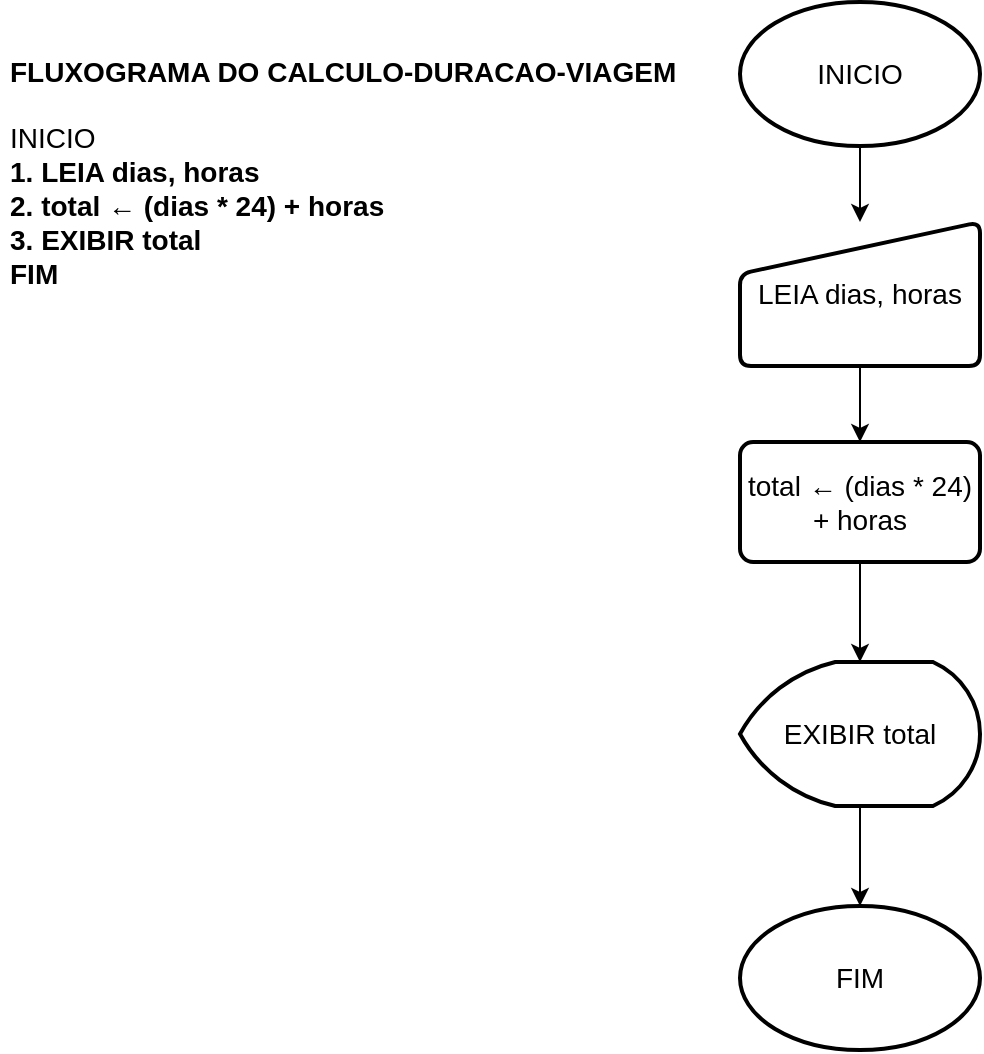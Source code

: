 <mxfile version="20.8.10" type="device"><diagram id="tsbJAYpsVNB5P6qCV46L" name="Page-1"><mxGraphModel dx="864" dy="542" grid="1" gridSize="10" guides="1" tooltips="1" connect="1" arrows="1" fold="1" page="1" pageScale="1" pageWidth="900" pageHeight="1600" math="0" shadow="0"><root><mxCell id="0"/><mxCell id="1" parent="0"/><mxCell id="Oo08Bt4hd4fjai2zzBZA-18" value="&lt;br&gt;FLUXOGRAMA DO CALCULO-DURACAO-VIAGEM&lt;br&gt;&lt;span style=&quot;font-weight: normal;&quot;&gt;&lt;br&gt;INICIO&lt;br&gt;&lt;/span&gt;1. LEIA dias, horas&lt;br&gt;2. total ← (dias * 24) + horas&lt;br&gt;3. EXIBIR total&lt;br&gt;FIM" style="text;html=1;strokeColor=none;fillColor=none;spacing=5;spacingTop=-20;whiteSpace=wrap;overflow=hidden;rounded=0;fontSize=14;fontStyle=1" vertex="1" parent="1"><mxGeometry x="40" y="60" width="350" height="140" as="geometry"/></mxCell><mxCell id="Oo08Bt4hd4fjai2zzBZA-19" value="" style="group" vertex="1" connectable="0" parent="1"><mxGeometry x="410" y="40" width="120" height="524" as="geometry"/></mxCell><mxCell id="Oo08Bt4hd4fjai2zzBZA-2" value="INICIO" style="strokeWidth=2;html=1;shape=mxgraph.flowchart.start_1;whiteSpace=wrap;aspect=fixed;fontSize=14;" vertex="1" parent="Oo08Bt4hd4fjai2zzBZA-19"><mxGeometry width="120" height="72" as="geometry"/></mxCell><mxCell id="Oo08Bt4hd4fjai2zzBZA-11" value="LEIA dias, horas" style="html=1;strokeWidth=2;shape=manualInput;whiteSpace=wrap;rounded=1;size=26;arcSize=11;fontSize=14;verticalAlign=middle;labelPosition=center;verticalLabelPosition=middle;align=center;labelBackgroundColor=default;aspect=fixed;" vertex="1" parent="Oo08Bt4hd4fjai2zzBZA-19"><mxGeometry y="110" width="120" height="72" as="geometry"/></mxCell><mxCell id="Oo08Bt4hd4fjai2zzBZA-10" value="" style="edgeStyle=orthogonalEdgeStyle;rounded=0;orthogonalLoop=1;jettySize=auto;html=1;" edge="1" parent="Oo08Bt4hd4fjai2zzBZA-19" source="Oo08Bt4hd4fjai2zzBZA-2" target="Oo08Bt4hd4fjai2zzBZA-11"><mxGeometry relative="1" as="geometry"><mxPoint x="60" y="140" as="targetPoint"/></mxGeometry></mxCell><mxCell id="Oo08Bt4hd4fjai2zzBZA-12" value="total ← (dias * 24) + horas" style="whiteSpace=wrap;html=1;strokeWidth=2;rounded=1;arcSize=11;labelBackgroundColor=default;fontSize=14;aspect=fixed;" vertex="1" parent="Oo08Bt4hd4fjai2zzBZA-19"><mxGeometry y="220" width="120" height="60" as="geometry"/></mxCell><mxCell id="Oo08Bt4hd4fjai2zzBZA-13" value="" style="edgeStyle=orthogonalEdgeStyle;rounded=0;orthogonalLoop=1;jettySize=auto;html=1;fontSize=12;" edge="1" parent="Oo08Bt4hd4fjai2zzBZA-19" source="Oo08Bt4hd4fjai2zzBZA-11" target="Oo08Bt4hd4fjai2zzBZA-12"><mxGeometry relative="1" as="geometry"/></mxCell><mxCell id="Oo08Bt4hd4fjai2zzBZA-15" value="EXIBIR total" style="strokeWidth=2;html=1;shape=mxgraph.flowchart.display;whiteSpace=wrap;labelBackgroundColor=default;fontSize=14;aspect=fixed;" vertex="1" parent="Oo08Bt4hd4fjai2zzBZA-19"><mxGeometry y="330" width="120" height="72" as="geometry"/></mxCell><mxCell id="Oo08Bt4hd4fjai2zzBZA-14" value="" style="edgeStyle=orthogonalEdgeStyle;rounded=0;orthogonalLoop=1;jettySize=auto;html=1;fontSize=14;" edge="1" parent="Oo08Bt4hd4fjai2zzBZA-19" source="Oo08Bt4hd4fjai2zzBZA-12" target="Oo08Bt4hd4fjai2zzBZA-15"><mxGeometry relative="1" as="geometry"><mxPoint x="60" y="360" as="targetPoint"/></mxGeometry></mxCell><mxCell id="Oo08Bt4hd4fjai2zzBZA-17" value="FIM" style="strokeWidth=2;html=1;shape=mxgraph.flowchart.start_1;whiteSpace=wrap;labelBackgroundColor=default;fontSize=14;aspect=fixed;" vertex="1" parent="Oo08Bt4hd4fjai2zzBZA-19"><mxGeometry y="452" width="120" height="72" as="geometry"/></mxCell><mxCell id="Oo08Bt4hd4fjai2zzBZA-16" value="" style="edgeStyle=orthogonalEdgeStyle;rounded=0;orthogonalLoop=1;jettySize=auto;html=1;fontSize=14;" edge="1" parent="Oo08Bt4hd4fjai2zzBZA-19" source="Oo08Bt4hd4fjai2zzBZA-15" target="Oo08Bt4hd4fjai2zzBZA-17"><mxGeometry relative="1" as="geometry"><mxPoint x="60" y="482" as="targetPoint"/></mxGeometry></mxCell></root></mxGraphModel></diagram></mxfile>